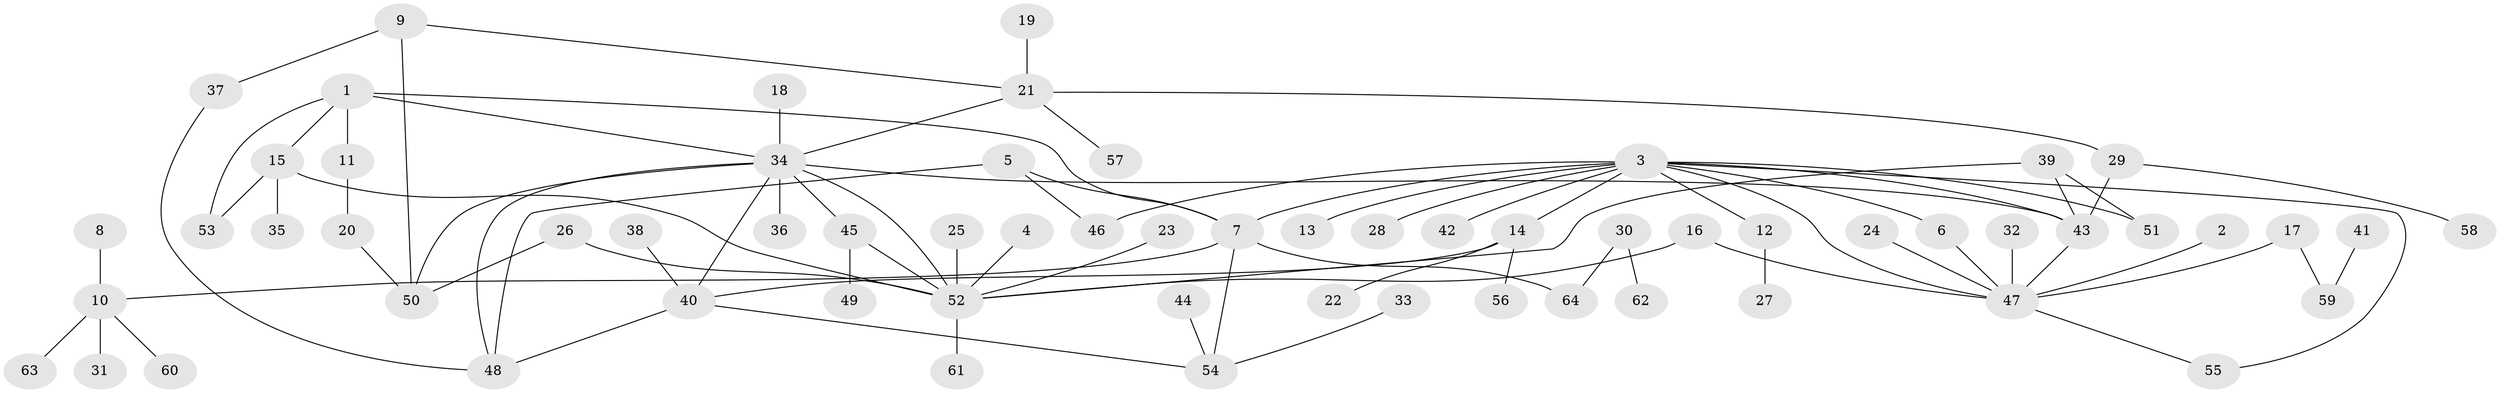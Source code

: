 // original degree distribution, {12: 0.009523809523809525, 11: 0.009523809523809525, 5: 0.0380952380952381, 7: 0.009523809523809525, 6: 0.01904761904761905, 4: 0.0761904761904762, 13: 0.009523809523809525, 10: 0.009523809523809525, 2: 0.26666666666666666, 3: 0.05714285714285714, 1: 0.4857142857142857, 8: 0.009523809523809525}
// Generated by graph-tools (version 1.1) at 2025/36/03/04/25 23:36:50]
// undirected, 64 vertices, 83 edges
graph export_dot {
  node [color=gray90,style=filled];
  1;
  2;
  3;
  4;
  5;
  6;
  7;
  8;
  9;
  10;
  11;
  12;
  13;
  14;
  15;
  16;
  17;
  18;
  19;
  20;
  21;
  22;
  23;
  24;
  25;
  26;
  27;
  28;
  29;
  30;
  31;
  32;
  33;
  34;
  35;
  36;
  37;
  38;
  39;
  40;
  41;
  42;
  43;
  44;
  45;
  46;
  47;
  48;
  49;
  50;
  51;
  52;
  53;
  54;
  55;
  56;
  57;
  58;
  59;
  60;
  61;
  62;
  63;
  64;
  1 -- 7 [weight=1.0];
  1 -- 11 [weight=1.0];
  1 -- 15 [weight=1.0];
  1 -- 34 [weight=1.0];
  1 -- 53 [weight=1.0];
  2 -- 47 [weight=1.0];
  3 -- 6 [weight=1.0];
  3 -- 7 [weight=1.0];
  3 -- 12 [weight=1.0];
  3 -- 13 [weight=1.0];
  3 -- 14 [weight=1.0];
  3 -- 28 [weight=1.0];
  3 -- 42 [weight=1.0];
  3 -- 43 [weight=1.0];
  3 -- 46 [weight=1.0];
  3 -- 47 [weight=1.0];
  3 -- 51 [weight=1.0];
  3 -- 55 [weight=1.0];
  4 -- 52 [weight=1.0];
  5 -- 7 [weight=1.0];
  5 -- 46 [weight=1.0];
  5 -- 48 [weight=1.0];
  6 -- 47 [weight=1.0];
  7 -- 10 [weight=1.0];
  7 -- 54 [weight=1.0];
  7 -- 64 [weight=1.0];
  8 -- 10 [weight=1.0];
  9 -- 21 [weight=1.0];
  9 -- 37 [weight=1.0];
  9 -- 50 [weight=1.0];
  10 -- 31 [weight=1.0];
  10 -- 60 [weight=1.0];
  10 -- 63 [weight=1.0];
  11 -- 20 [weight=1.0];
  12 -- 27 [weight=1.0];
  14 -- 22 [weight=1.0];
  14 -- 40 [weight=1.0];
  14 -- 56 [weight=1.0];
  15 -- 35 [weight=1.0];
  15 -- 52 [weight=1.0];
  15 -- 53 [weight=1.0];
  16 -- 47 [weight=1.0];
  16 -- 52 [weight=1.0];
  17 -- 47 [weight=1.0];
  17 -- 59 [weight=1.0];
  18 -- 34 [weight=1.0];
  19 -- 21 [weight=1.0];
  20 -- 50 [weight=1.0];
  21 -- 29 [weight=1.0];
  21 -- 34 [weight=1.0];
  21 -- 57 [weight=1.0];
  23 -- 52 [weight=1.0];
  24 -- 47 [weight=1.0];
  25 -- 52 [weight=1.0];
  26 -- 50 [weight=1.0];
  26 -- 52 [weight=1.0];
  29 -- 43 [weight=1.0];
  29 -- 58 [weight=1.0];
  30 -- 62 [weight=1.0];
  30 -- 64 [weight=1.0];
  32 -- 47 [weight=1.0];
  33 -- 54 [weight=1.0];
  34 -- 36 [weight=1.0];
  34 -- 40 [weight=1.0];
  34 -- 43 [weight=1.0];
  34 -- 45 [weight=1.0];
  34 -- 48 [weight=1.0];
  34 -- 50 [weight=1.0];
  34 -- 52 [weight=1.0];
  37 -- 48 [weight=1.0];
  38 -- 40 [weight=1.0];
  39 -- 43 [weight=1.0];
  39 -- 51 [weight=1.0];
  39 -- 52 [weight=1.0];
  40 -- 48 [weight=1.0];
  40 -- 54 [weight=1.0];
  41 -- 59 [weight=1.0];
  43 -- 47 [weight=1.0];
  44 -- 54 [weight=1.0];
  45 -- 49 [weight=1.0];
  45 -- 52 [weight=1.0];
  47 -- 55 [weight=1.0];
  52 -- 61 [weight=1.0];
}
